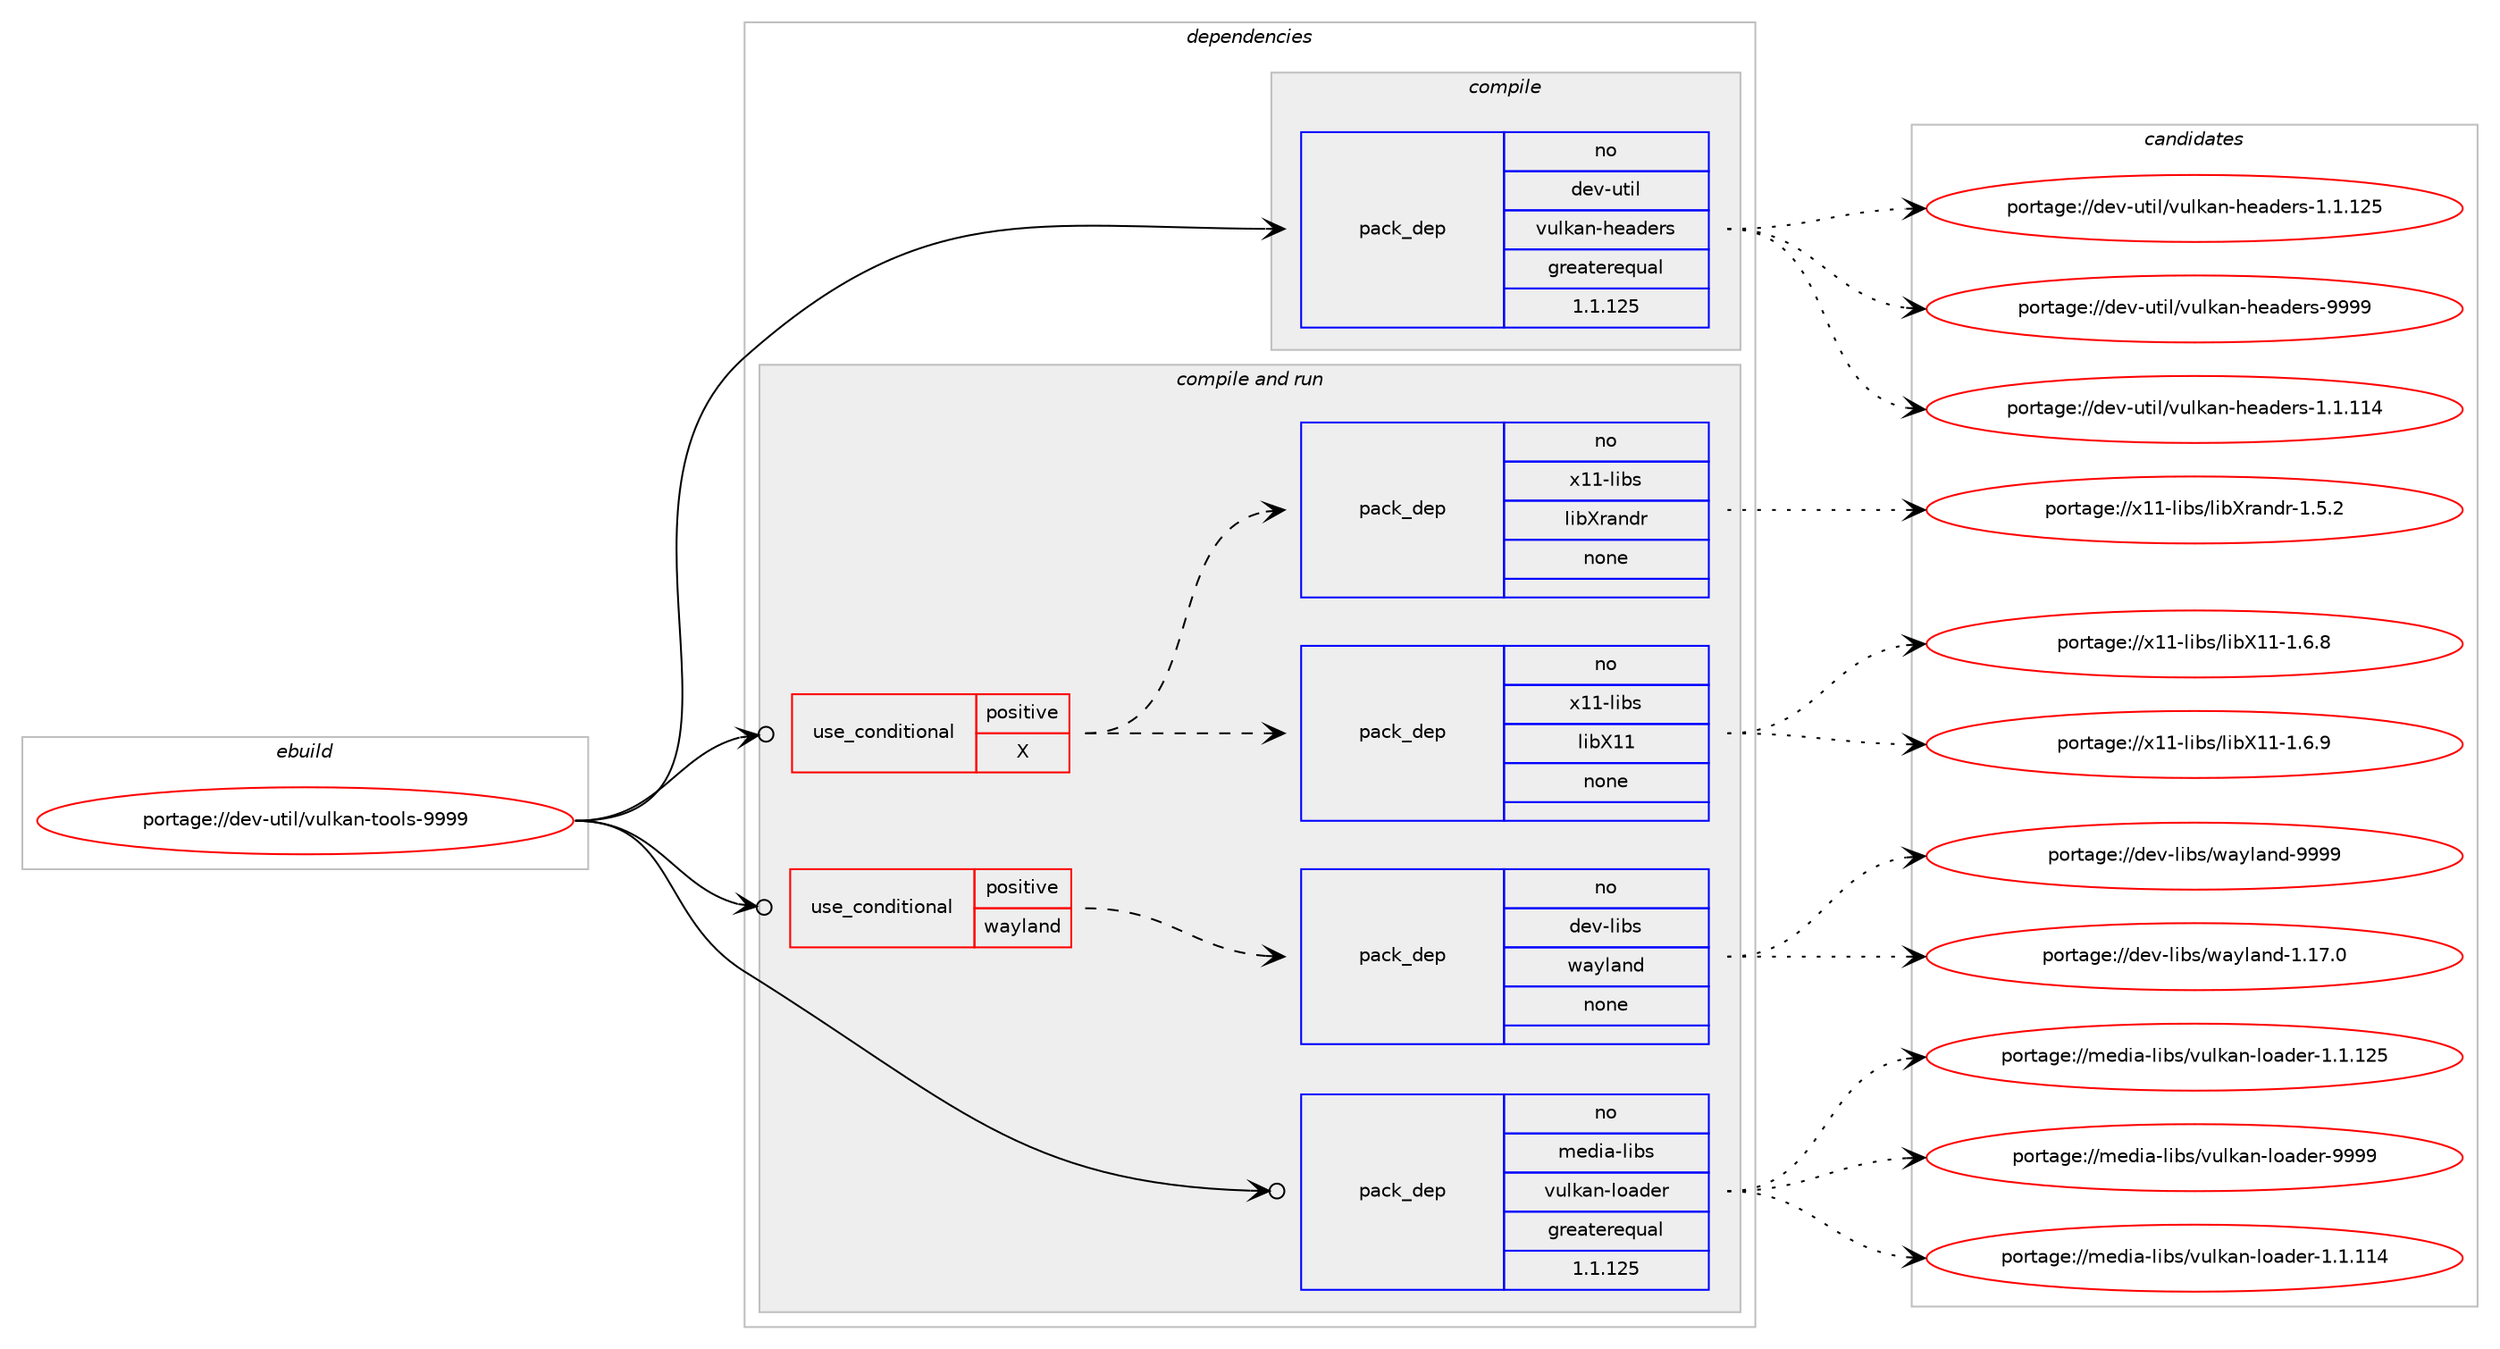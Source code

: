 digraph prolog {

# *************
# Graph options
# *************

newrank=true;
concentrate=true;
compound=true;
graph [rankdir=LR,fontname=Helvetica,fontsize=10,ranksep=1.5];#, ranksep=2.5, nodesep=0.2];
edge  [arrowhead=vee];
node  [fontname=Helvetica,fontsize=10];

# **********
# The ebuild
# **********

subgraph cluster_leftcol {
color=gray;
rank=same;
label=<<i>ebuild</i>>;
id [label="portage://dev-util/vulkan-tools-9999", color=red, width=4, href="../dev-util/vulkan-tools-9999.svg"];
}

# ****************
# The dependencies
# ****************

subgraph cluster_midcol {
color=gray;
label=<<i>dependencies</i>>;
subgraph cluster_compile {
fillcolor="#eeeeee";
style=filled;
label=<<i>compile</i>>;
subgraph pack190468 {
dependency266268 [label=<<TABLE BORDER="0" CELLBORDER="1" CELLSPACING="0" CELLPADDING="4" WIDTH="220"><TR><TD ROWSPAN="6" CELLPADDING="30">pack_dep</TD></TR><TR><TD WIDTH="110">no</TD></TR><TR><TD>dev-util</TD></TR><TR><TD>vulkan-headers</TD></TR><TR><TD>greaterequal</TD></TR><TR><TD>1.1.125</TD></TR></TABLE>>, shape=none, color=blue];
}
id:e -> dependency266268:w [weight=20,style="solid",arrowhead="vee"];
}
subgraph cluster_compileandrun {
fillcolor="#eeeeee";
style=filled;
label=<<i>compile and run</i>>;
subgraph cond72063 {
dependency266269 [label=<<TABLE BORDER="0" CELLBORDER="1" CELLSPACING="0" CELLPADDING="4"><TR><TD ROWSPAN="3" CELLPADDING="10">use_conditional</TD></TR><TR><TD>positive</TD></TR><TR><TD>X</TD></TR></TABLE>>, shape=none, color=red];
subgraph pack190469 {
dependency266270 [label=<<TABLE BORDER="0" CELLBORDER="1" CELLSPACING="0" CELLPADDING="4" WIDTH="220"><TR><TD ROWSPAN="6" CELLPADDING="30">pack_dep</TD></TR><TR><TD WIDTH="110">no</TD></TR><TR><TD>x11-libs</TD></TR><TR><TD>libX11</TD></TR><TR><TD>none</TD></TR><TR><TD></TD></TR></TABLE>>, shape=none, color=blue];
}
dependency266269:e -> dependency266270:w [weight=20,style="dashed",arrowhead="vee"];
subgraph pack190470 {
dependency266271 [label=<<TABLE BORDER="0" CELLBORDER="1" CELLSPACING="0" CELLPADDING="4" WIDTH="220"><TR><TD ROWSPAN="6" CELLPADDING="30">pack_dep</TD></TR><TR><TD WIDTH="110">no</TD></TR><TR><TD>x11-libs</TD></TR><TR><TD>libXrandr</TD></TR><TR><TD>none</TD></TR><TR><TD></TD></TR></TABLE>>, shape=none, color=blue];
}
dependency266269:e -> dependency266271:w [weight=20,style="dashed",arrowhead="vee"];
}
id:e -> dependency266269:w [weight=20,style="solid",arrowhead="odotvee"];
subgraph cond72064 {
dependency266272 [label=<<TABLE BORDER="0" CELLBORDER="1" CELLSPACING="0" CELLPADDING="4"><TR><TD ROWSPAN="3" CELLPADDING="10">use_conditional</TD></TR><TR><TD>positive</TD></TR><TR><TD>wayland</TD></TR></TABLE>>, shape=none, color=red];
subgraph pack190471 {
dependency266273 [label=<<TABLE BORDER="0" CELLBORDER="1" CELLSPACING="0" CELLPADDING="4" WIDTH="220"><TR><TD ROWSPAN="6" CELLPADDING="30">pack_dep</TD></TR><TR><TD WIDTH="110">no</TD></TR><TR><TD>dev-libs</TD></TR><TR><TD>wayland</TD></TR><TR><TD>none</TD></TR><TR><TD></TD></TR></TABLE>>, shape=none, color=blue];
}
dependency266272:e -> dependency266273:w [weight=20,style="dashed",arrowhead="vee"];
}
id:e -> dependency266272:w [weight=20,style="solid",arrowhead="odotvee"];
subgraph pack190472 {
dependency266274 [label=<<TABLE BORDER="0" CELLBORDER="1" CELLSPACING="0" CELLPADDING="4" WIDTH="220"><TR><TD ROWSPAN="6" CELLPADDING="30">pack_dep</TD></TR><TR><TD WIDTH="110">no</TD></TR><TR><TD>media-libs</TD></TR><TR><TD>vulkan-loader</TD></TR><TR><TD>greaterequal</TD></TR><TR><TD>1.1.125</TD></TR></TABLE>>, shape=none, color=blue];
}
id:e -> dependency266274:w [weight=20,style="solid",arrowhead="odotvee"];
}
subgraph cluster_run {
fillcolor="#eeeeee";
style=filled;
label=<<i>run</i>>;
}
}

# **************
# The candidates
# **************

subgraph cluster_choices {
rank=same;
color=gray;
label=<<i>candidates</i>>;

subgraph choice190468 {
color=black;
nodesep=1;
choiceportage10010111845117116105108471181171081079711045104101971001011141154549464946494952 [label="portage://dev-util/vulkan-headers-1.1.114", color=red, width=4,href="../dev-util/vulkan-headers-1.1.114.svg"];
choiceportage10010111845117116105108471181171081079711045104101971001011141154549464946495053 [label="portage://dev-util/vulkan-headers-1.1.125", color=red, width=4,href="../dev-util/vulkan-headers-1.1.125.svg"];
choiceportage10010111845117116105108471181171081079711045104101971001011141154557575757 [label="portage://dev-util/vulkan-headers-9999", color=red, width=4,href="../dev-util/vulkan-headers-9999.svg"];
dependency266268:e -> choiceportage10010111845117116105108471181171081079711045104101971001011141154549464946494952:w [style=dotted,weight="100"];
dependency266268:e -> choiceportage10010111845117116105108471181171081079711045104101971001011141154549464946495053:w [style=dotted,weight="100"];
dependency266268:e -> choiceportage10010111845117116105108471181171081079711045104101971001011141154557575757:w [style=dotted,weight="100"];
}
subgraph choice190469 {
color=black;
nodesep=1;
choiceportage120494945108105981154710810598884949454946544656 [label="portage://x11-libs/libX11-1.6.8", color=red, width=4,href="../x11-libs/libX11-1.6.8.svg"];
choiceportage120494945108105981154710810598884949454946544657 [label="portage://x11-libs/libX11-1.6.9", color=red, width=4,href="../x11-libs/libX11-1.6.9.svg"];
dependency266270:e -> choiceportage120494945108105981154710810598884949454946544656:w [style=dotted,weight="100"];
dependency266270:e -> choiceportage120494945108105981154710810598884949454946544657:w [style=dotted,weight="100"];
}
subgraph choice190470 {
color=black;
nodesep=1;
choiceportage1204949451081059811547108105988811497110100114454946534650 [label="portage://x11-libs/libXrandr-1.5.2", color=red, width=4,href="../x11-libs/libXrandr-1.5.2.svg"];
dependency266271:e -> choiceportage1204949451081059811547108105988811497110100114454946534650:w [style=dotted,weight="100"];
}
subgraph choice190471 {
color=black;
nodesep=1;
choiceportage100101118451081059811547119971211089711010045494649554648 [label="portage://dev-libs/wayland-1.17.0", color=red, width=4,href="../dev-libs/wayland-1.17.0.svg"];
choiceportage10010111845108105981154711997121108971101004557575757 [label="portage://dev-libs/wayland-9999", color=red, width=4,href="../dev-libs/wayland-9999.svg"];
dependency266273:e -> choiceportage100101118451081059811547119971211089711010045494649554648:w [style=dotted,weight="100"];
dependency266273:e -> choiceportage10010111845108105981154711997121108971101004557575757:w [style=dotted,weight="100"];
}
subgraph choice190472 {
color=black;
nodesep=1;
choiceportage109101100105974510810598115471181171081079711045108111971001011144549464946494952 [label="portage://media-libs/vulkan-loader-1.1.114", color=red, width=4,href="../media-libs/vulkan-loader-1.1.114.svg"];
choiceportage109101100105974510810598115471181171081079711045108111971001011144549464946495053 [label="portage://media-libs/vulkan-loader-1.1.125", color=red, width=4,href="../media-libs/vulkan-loader-1.1.125.svg"];
choiceportage109101100105974510810598115471181171081079711045108111971001011144557575757 [label="portage://media-libs/vulkan-loader-9999", color=red, width=4,href="../media-libs/vulkan-loader-9999.svg"];
dependency266274:e -> choiceportage109101100105974510810598115471181171081079711045108111971001011144549464946494952:w [style=dotted,weight="100"];
dependency266274:e -> choiceportage109101100105974510810598115471181171081079711045108111971001011144549464946495053:w [style=dotted,weight="100"];
dependency266274:e -> choiceportage109101100105974510810598115471181171081079711045108111971001011144557575757:w [style=dotted,weight="100"];
}
}

}
